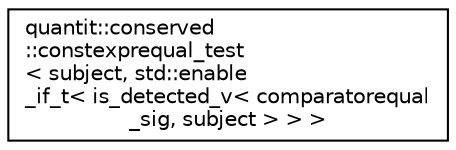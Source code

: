 digraph "Graphical Class Hierarchy"
{
 // LATEX_PDF_SIZE
  edge [fontname="Helvetica",fontsize="10",labelfontname="Helvetica",labelfontsize="10"];
  node [fontname="Helvetica",fontsize="10",shape=record];
  rankdir="LR";
  Node0 [label="quantit::conserved\l::constexprequal_test\l\< subject, std::enable\l_if_t\< is_detected_v\< comparatorequal\l_sig, subject \> \> \>",height=0.2,width=0.4,color="black", fillcolor="white", style="filled",URL="$structquantit_1_1conserved_1_1constexprequal__test_3_01subject_00_01std_1_1enable__if__t_3_01is_e132d3cd872a172980fdb6e254265e40.html",tooltip=" "];
}
